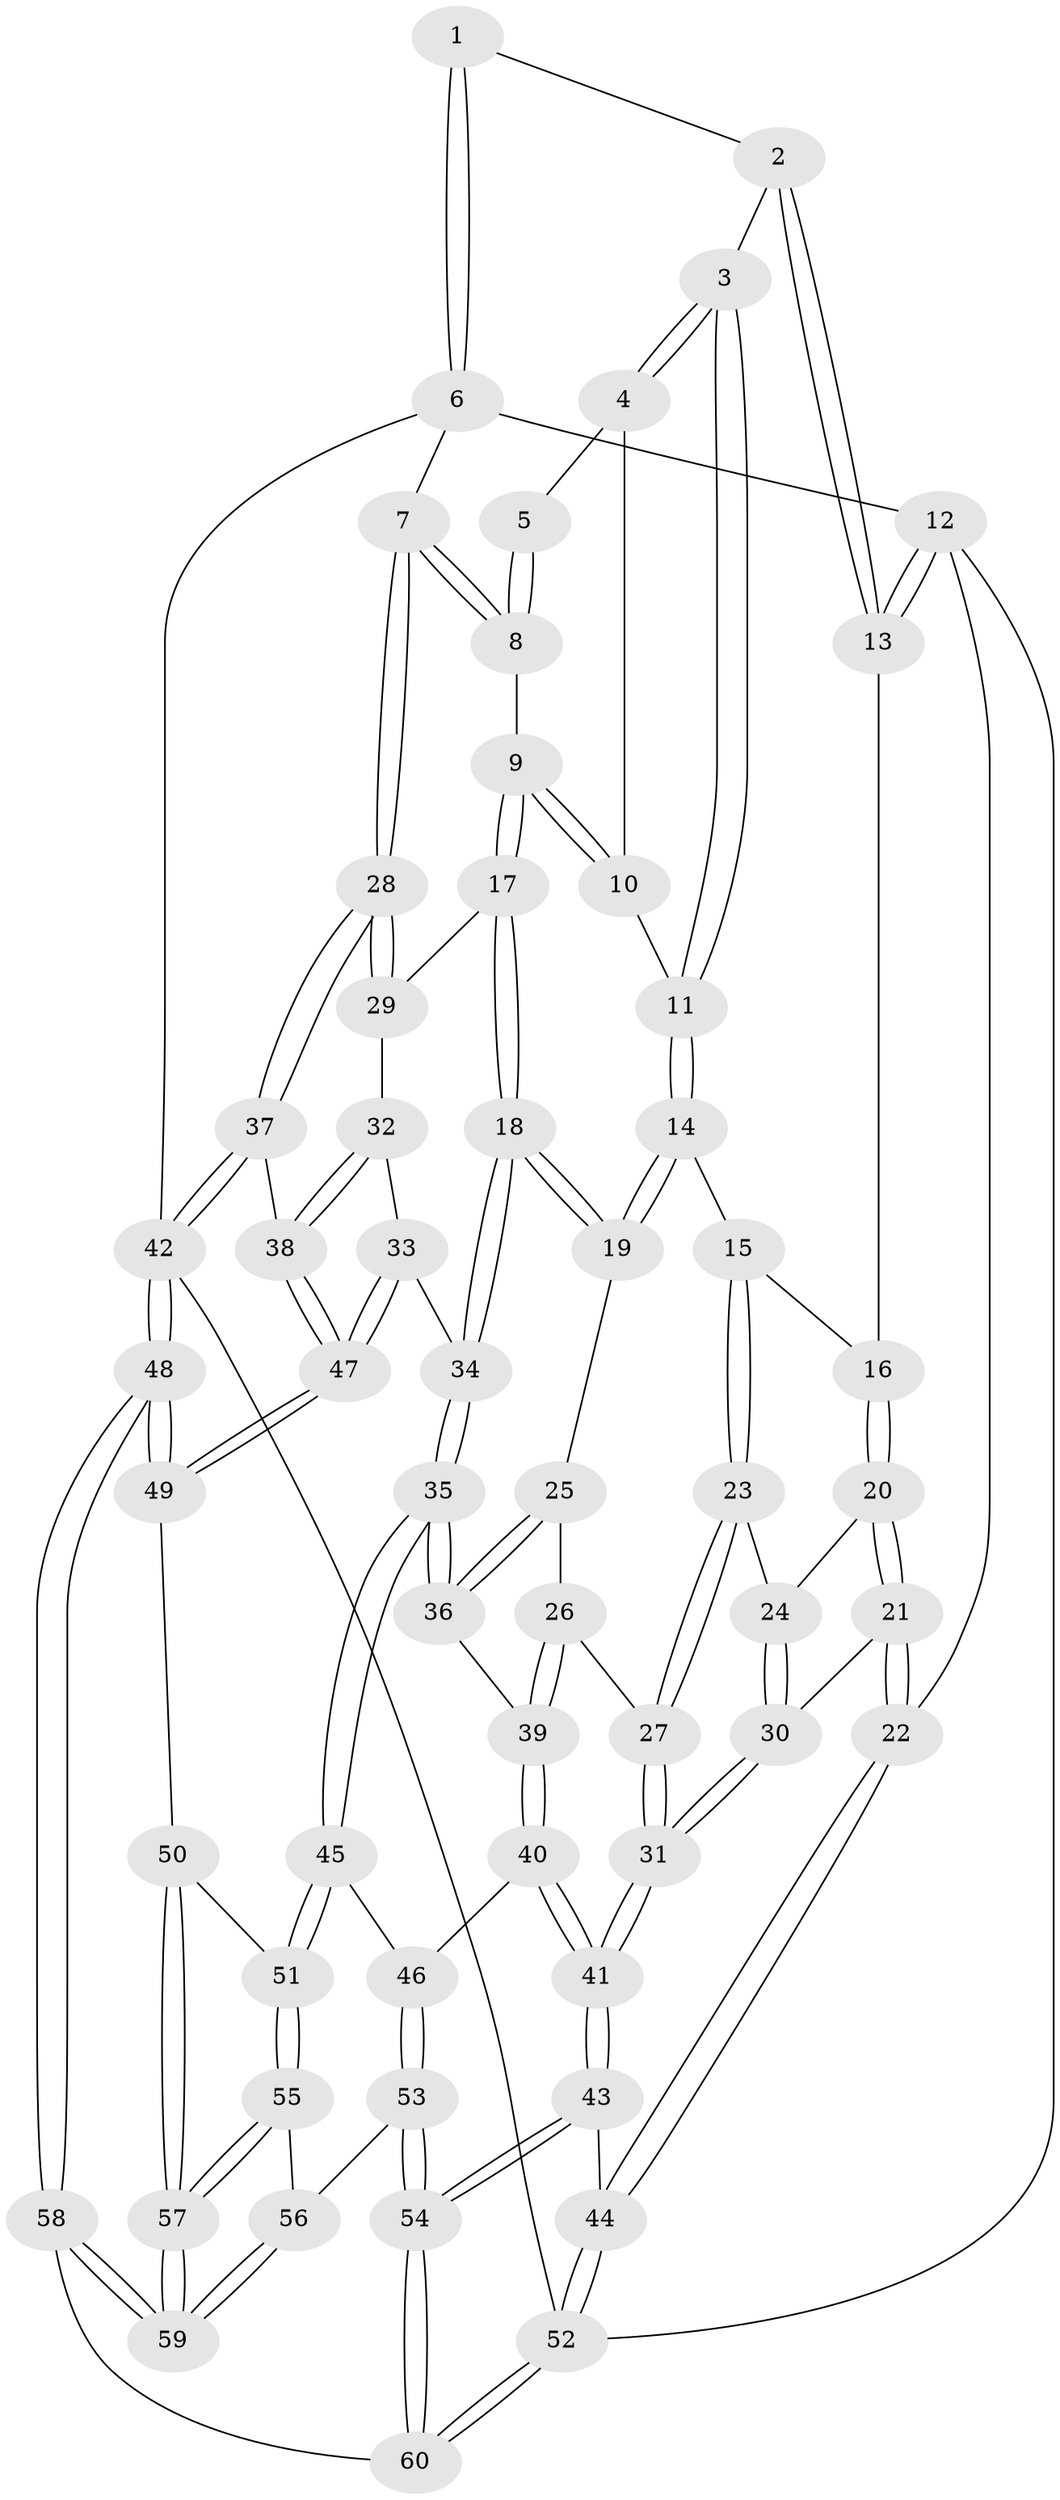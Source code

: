 // Generated by graph-tools (version 1.1) at 2025/11/02/27/25 16:11:53]
// undirected, 60 vertices, 147 edges
graph export_dot {
graph [start="1"]
  node [color=gray90,style=filled];
  1 [pos="+0.7383445011247705+0"];
  2 [pos="+0.29113622948289436+0"];
  3 [pos="+0.312413417395508+0"];
  4 [pos="+0.6201197955506005+0.0875986143137748"];
  5 [pos="+0.6670479025212275+0.06748559017061714"];
  6 [pos="+1+0"];
  7 [pos="+1+0.1360137956925838"];
  8 [pos="+0.8371548461883302+0.17666588791891147"];
  9 [pos="+0.6640301679285491+0.26413985757372865"];
  10 [pos="+0.6110955917373673+0.16366498706330765"];
  11 [pos="+0.367860271913003+0.14869385957057063"];
  12 [pos="+0+0"];
  13 [pos="+0+0"];
  14 [pos="+0.36857576734247666+0.16338879280509655"];
  15 [pos="+0.19997996746545174+0.28783634016177023"];
  16 [pos="+0.0972265535378342+0.23868821733334844"];
  17 [pos="+0.6321877250407361+0.31333859327587643"];
  18 [pos="+0.5731900630475061+0.368080743990426"];
  19 [pos="+0.4232642517369567+0.2889466903177271"];
  20 [pos="+0.08137670912057465+0.31779335485391247"];
  21 [pos="+0+0.42987213189829226"];
  22 [pos="+0+0.44974795513617005"];
  23 [pos="+0.1990302056825166+0.39368094009898125"];
  24 [pos="+0.1944876116379297+0.39373167297070455"];
  25 [pos="+0.32794133982808743+0.4064188108396463"];
  26 [pos="+0.25618025659581173+0.4375436125858517"];
  27 [pos="+0.23892342279309592+0.4298490543866238"];
  28 [pos="+1+0.22309024647347542"];
  29 [pos="+0.846430312801326+0.40529762766799216"];
  30 [pos="+0.031593122518874+0.44203515683780176"];
  31 [pos="+0.11561390421669565+0.5252713744721614"];
  32 [pos="+0.8429202423123436+0.4098174911550132"];
  33 [pos="+0.6625804755766658+0.5372410879654095"];
  34 [pos="+0.5995213135868427+0.528879000184053"];
  35 [pos="+0.5432548373030237+0.5943438916721526"];
  36 [pos="+0.43441022613341157+0.5456681775387662"];
  37 [pos="+1+0.3990998511176438"];
  38 [pos="+0.85741295055739+0.6107943624121338"];
  39 [pos="+0.2650365316365552+0.5632391310139578"];
  40 [pos="+0.22705865344621523+0.6485111389408229"];
  41 [pos="+0.1483335945554361+0.6822916023299981"];
  42 [pos="+1+1"];
  43 [pos="+0.08589851073117503+0.7451563890265374"];
  44 [pos="+0+0.7478773976205896"];
  45 [pos="+0.5314460932371465+0.6387588238214825"];
  46 [pos="+0.30304778300705537+0.6792265613468786"];
  47 [pos="+0.8319419447217028+0.6446735700205535"];
  48 [pos="+1+1"];
  49 [pos="+0.8439808059312368+0.6869101721813936"];
  50 [pos="+0.6135050830152292+0.7488411417134423"];
  51 [pos="+0.5373592250741747+0.6831062390670887"];
  52 [pos="+0+1"];
  53 [pos="+0.39059986859650514+0.9026155578493918"];
  54 [pos="+0.3114450426628753+1"];
  55 [pos="+0.4448127302137737+0.8436312335751155"];
  56 [pos="+0.40453773609933524+0.8898892905137078"];
  57 [pos="+0.7096200206740629+0.9011983663106135"];
  58 [pos="+1+1"];
  59 [pos="+0.7412141099454957+0.9367813920003601"];
  60 [pos="+0.31446706415675074+1"];
  1 -- 2;
  1 -- 6;
  1 -- 6;
  2 -- 3;
  2 -- 13;
  2 -- 13;
  3 -- 4;
  3 -- 4;
  3 -- 11;
  3 -- 11;
  4 -- 5;
  4 -- 10;
  5 -- 8;
  5 -- 8;
  6 -- 7;
  6 -- 12;
  6 -- 42;
  7 -- 8;
  7 -- 8;
  7 -- 28;
  7 -- 28;
  8 -- 9;
  9 -- 10;
  9 -- 10;
  9 -- 17;
  9 -- 17;
  10 -- 11;
  11 -- 14;
  11 -- 14;
  12 -- 13;
  12 -- 13;
  12 -- 22;
  12 -- 52;
  13 -- 16;
  14 -- 15;
  14 -- 19;
  14 -- 19;
  15 -- 16;
  15 -- 23;
  15 -- 23;
  16 -- 20;
  16 -- 20;
  17 -- 18;
  17 -- 18;
  17 -- 29;
  18 -- 19;
  18 -- 19;
  18 -- 34;
  18 -- 34;
  19 -- 25;
  20 -- 21;
  20 -- 21;
  20 -- 24;
  21 -- 22;
  21 -- 22;
  21 -- 30;
  22 -- 44;
  22 -- 44;
  23 -- 24;
  23 -- 27;
  23 -- 27;
  24 -- 30;
  24 -- 30;
  25 -- 26;
  25 -- 36;
  25 -- 36;
  26 -- 27;
  26 -- 39;
  26 -- 39;
  27 -- 31;
  27 -- 31;
  28 -- 29;
  28 -- 29;
  28 -- 37;
  28 -- 37;
  29 -- 32;
  30 -- 31;
  30 -- 31;
  31 -- 41;
  31 -- 41;
  32 -- 33;
  32 -- 38;
  32 -- 38;
  33 -- 34;
  33 -- 47;
  33 -- 47;
  34 -- 35;
  34 -- 35;
  35 -- 36;
  35 -- 36;
  35 -- 45;
  35 -- 45;
  36 -- 39;
  37 -- 38;
  37 -- 42;
  37 -- 42;
  38 -- 47;
  38 -- 47;
  39 -- 40;
  39 -- 40;
  40 -- 41;
  40 -- 41;
  40 -- 46;
  41 -- 43;
  41 -- 43;
  42 -- 48;
  42 -- 48;
  42 -- 52;
  43 -- 44;
  43 -- 54;
  43 -- 54;
  44 -- 52;
  44 -- 52;
  45 -- 46;
  45 -- 51;
  45 -- 51;
  46 -- 53;
  46 -- 53;
  47 -- 49;
  47 -- 49;
  48 -- 49;
  48 -- 49;
  48 -- 58;
  48 -- 58;
  49 -- 50;
  50 -- 51;
  50 -- 57;
  50 -- 57;
  51 -- 55;
  51 -- 55;
  52 -- 60;
  52 -- 60;
  53 -- 54;
  53 -- 54;
  53 -- 56;
  54 -- 60;
  54 -- 60;
  55 -- 56;
  55 -- 57;
  55 -- 57;
  56 -- 59;
  56 -- 59;
  57 -- 59;
  57 -- 59;
  58 -- 59;
  58 -- 59;
  58 -- 60;
}
